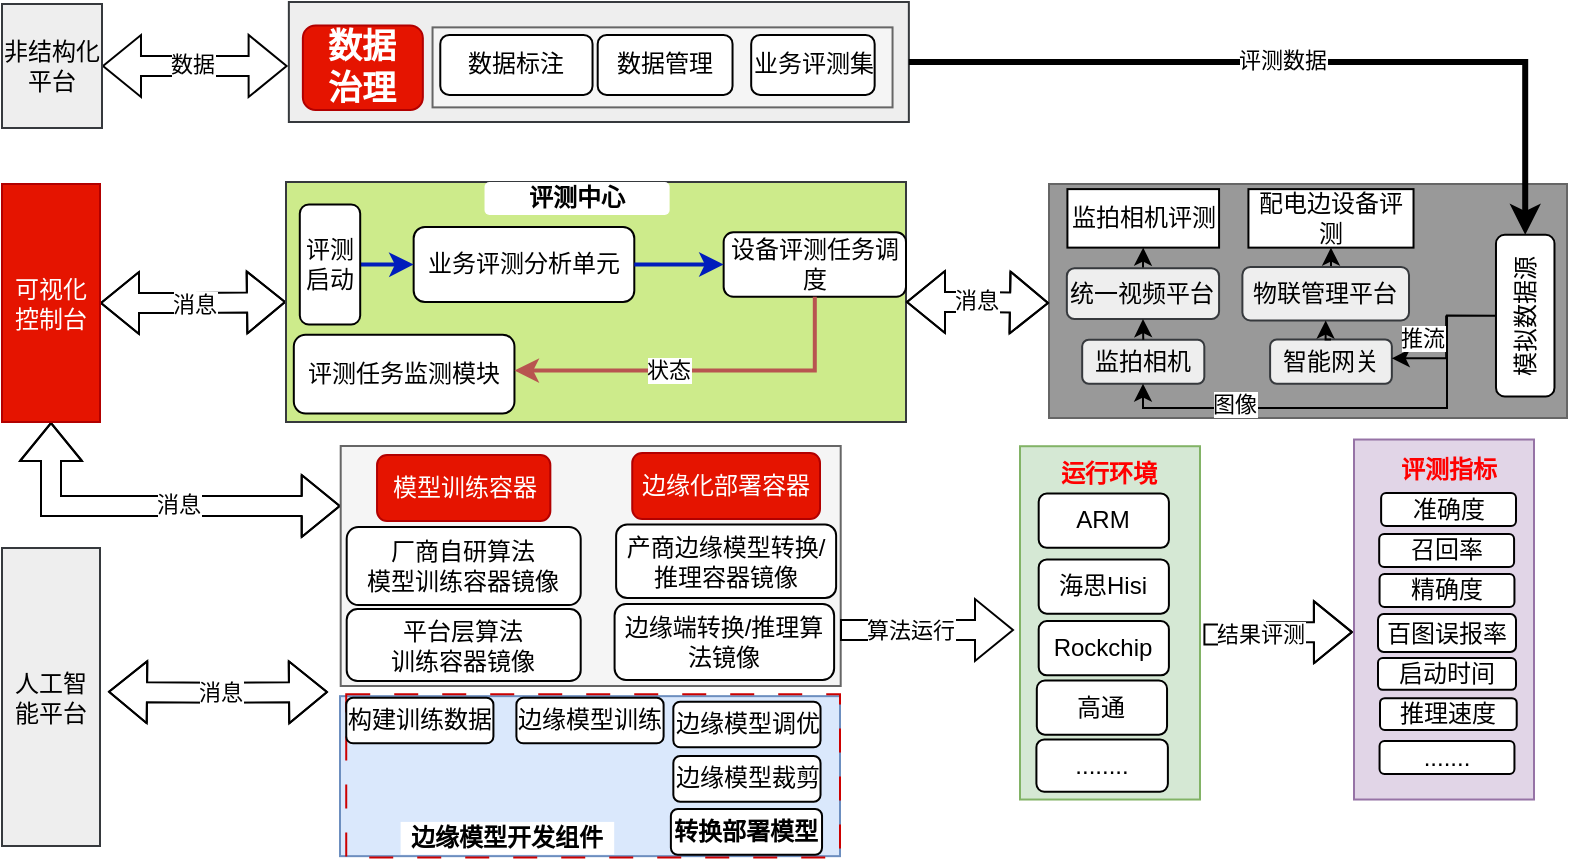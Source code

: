 <mxfile version="21.5.2" type="github" pages="2">
  <diagram name="第 1 页" id="WKB6_qD28YtE0LCWN2o6">
    <mxGraphModel dx="554" dy="387" grid="1" gridSize="10" guides="1" tooltips="1" connect="1" arrows="1" fold="1" page="1" pageScale="1" pageWidth="827" pageHeight="1169" math="0" shadow="0">
      <root>
        <mxCell id="0" />
        <mxCell id="1" parent="0" />
        <mxCell id="9IsfaMeeo8-CmNTnSgpz-5" style="edgeStyle=orthogonalEdgeStyle;rounded=0;orthogonalLoop=1;jettySize=auto;html=1;exitX=1;exitY=0.5;exitDx=0;exitDy=0;entryX=-0.002;entryY=0.533;entryDx=0;entryDy=0;entryPerimeter=0;shape=flexArrow;startArrow=block;" parent="1" source="JGc_by-22-rvmAhZdPQb-99" target="JGc_by-22-rvmAhZdPQb-9" edge="1">
          <mxGeometry relative="1" as="geometry" />
        </mxCell>
        <mxCell id="9IsfaMeeo8-CmNTnSgpz-9" value="数据" style="edgeLabel;html=1;align=center;verticalAlign=middle;resizable=0;points=[];" parent="9IsfaMeeo8-CmNTnSgpz-5" vertex="1" connectable="0">
          <mxGeometry x="-0.081" y="3" relative="1" as="geometry">
            <mxPoint x="2" y="2" as="offset" />
          </mxGeometry>
        </mxCell>
        <mxCell id="JGc_by-22-rvmAhZdPQb-99" value="非结构化平台" style="rounded=0;whiteSpace=wrap;html=1;fillColor=#eeeeee;strokeColor=#36393d;container=0;" parent="1" vertex="1">
          <mxGeometry x="11" y="269" width="50" height="62" as="geometry" />
        </mxCell>
        <mxCell id="9IsfaMeeo8-CmNTnSgpz-62" style="edgeStyle=orthogonalEdgeStyle;rounded=0;orthogonalLoop=1;jettySize=auto;html=1;exitX=1;exitY=0.5;exitDx=0;exitDy=0;shape=flexArrow;startArrow=block;strokeWidth=1;" parent="1" edge="1">
          <mxGeometry relative="1" as="geometry">
            <mxPoint x="64" y="612.905" as="sourcePoint" />
            <mxPoint x="174" y="613" as="targetPoint" />
          </mxGeometry>
        </mxCell>
        <mxCell id="9IsfaMeeo8-CmNTnSgpz-64" value="消息" style="edgeLabel;html=1;align=center;verticalAlign=middle;resizable=0;points=[];" parent="9IsfaMeeo8-CmNTnSgpz-62" vertex="1" connectable="0">
          <mxGeometry x="0.137" y="1" relative="1" as="geometry">
            <mxPoint x="-7" as="offset" />
          </mxGeometry>
        </mxCell>
        <mxCell id="-PeICAEuFn6fgE0ZFUbs-4" value="人工智能平台" style="rounded=0;whiteSpace=wrap;html=1;fillColor=#eeeeee;strokeColor=#36393d;container=0;" parent="1" vertex="1">
          <mxGeometry x="11" y="541" width="49" height="149" as="geometry" />
        </mxCell>
        <mxCell id="9IsfaMeeo8-CmNTnSgpz-3" value="" style="group" parent="1" vertex="1" connectable="0">
          <mxGeometry x="154.43" y="268" width="311.84" height="60" as="geometry" />
        </mxCell>
        <mxCell id="JGc_by-22-rvmAhZdPQb-9" value="" style="rounded=0;whiteSpace=wrap;html=1;fillColor=#eeeeee;strokeColor=#36393d;container=0;" parent="9IsfaMeeo8-CmNTnSgpz-3" vertex="1">
          <mxGeometry width="310" height="60" as="geometry" />
        </mxCell>
        <mxCell id="JGc_by-22-rvmAhZdPQb-40" value="&lt;b&gt;&lt;font style=&quot;font-size: 17px;&quot;&gt;数据&lt;br&gt;治理&lt;/font&gt;&lt;/b&gt;" style="rounded=1;whiteSpace=wrap;html=1;strokeColor=#B20000;container=0;fillColor=#e51400;fontColor=#ffffff;" parent="9IsfaMeeo8-CmNTnSgpz-3" vertex="1">
          <mxGeometry x="7" y="11.69" width="60" height="42.31" as="geometry" />
        </mxCell>
        <mxCell id="9IsfaMeeo8-CmNTnSgpz-1" value="" style="group" parent="9IsfaMeeo8-CmNTnSgpz-3" vertex="1" connectable="0">
          <mxGeometry x="71.84" y="12.69" width="240" height="40" as="geometry" />
        </mxCell>
        <mxCell id="JGc_by-22-rvmAhZdPQb-38" value="" style="rounded=0;whiteSpace=wrap;html=1;fillColor=#f5f5f5;fontColor=#333333;strokeColor=#666666;container=0;" parent="9IsfaMeeo8-CmNTnSgpz-1" vertex="1">
          <mxGeometry width="230" height="40" as="geometry" />
        </mxCell>
        <mxCell id="JGc_by-22-rvmAhZdPQb-41" value="数据标注" style="rounded=1;whiteSpace=wrap;html=1;strokeColor=default;container=0;" parent="9IsfaMeeo8-CmNTnSgpz-1" vertex="1">
          <mxGeometry x="3.87" y="3.75" width="76.13" height="30" as="geometry" />
        </mxCell>
        <mxCell id="JGc_by-22-rvmAhZdPQb-42" value="业务评测集" style="rounded=1;whiteSpace=wrap;html=1;strokeColor=default;container=0;" parent="9IsfaMeeo8-CmNTnSgpz-1" vertex="1">
          <mxGeometry x="159.321" y="3.75" width="61.739" height="30" as="geometry" />
        </mxCell>
        <mxCell id="JGc_by-22-rvmAhZdPQb-43" value="数据管理" style="rounded=1;whiteSpace=wrap;html=1;strokeColor=default;container=0;" parent="9IsfaMeeo8-CmNTnSgpz-1" vertex="1">
          <mxGeometry x="82.58" y="3.75" width="67.42" height="30" as="geometry" />
        </mxCell>
        <mxCell id="9IsfaMeeo8-CmNTnSgpz-22" style="edgeStyle=orthogonalEdgeStyle;rounded=0;orthogonalLoop=1;jettySize=auto;html=1;exitX=1;exitY=0.5;exitDx=0;exitDy=0;entryX=0;entryY=0.5;entryDx=0;entryDy=0;shape=flexArrow;startArrow=block;" parent="1" source="9IsfaMeeo8-CmNTnSgpz-13" target="JGc_by-22-rvmAhZdPQb-7" edge="1">
          <mxGeometry relative="1" as="geometry" />
        </mxCell>
        <mxCell id="9IsfaMeeo8-CmNTnSgpz-39" value="消息" style="edgeLabel;html=1;align=center;verticalAlign=middle;resizable=0;points=[];" parent="9IsfaMeeo8-CmNTnSgpz-22" vertex="1" connectable="0">
          <mxGeometry x="-0.155" relative="1" as="geometry">
            <mxPoint x="7" as="offset" />
          </mxGeometry>
        </mxCell>
        <mxCell id="9IsfaMeeo8-CmNTnSgpz-56" style="edgeStyle=orthogonalEdgeStyle;rounded=0;orthogonalLoop=1;jettySize=auto;html=1;exitX=0.5;exitY=1;exitDx=0;exitDy=0;entryX=0;entryY=0.25;entryDx=0;entryDy=0;shape=flexArrow;startArrow=block;" parent="1" source="9IsfaMeeo8-CmNTnSgpz-13" target="9IsfaMeeo8-CmNTnSgpz-45" edge="1">
          <mxGeometry relative="1" as="geometry">
            <Array as="points">
              <mxPoint x="35" y="520" />
            </Array>
          </mxGeometry>
        </mxCell>
        <mxCell id="9IsfaMeeo8-CmNTnSgpz-63" value="消息" style="edgeLabel;html=1;align=center;verticalAlign=middle;resizable=0;points=[];" parent="9IsfaMeeo8-CmNTnSgpz-56" vertex="1" connectable="0">
          <mxGeometry x="0.127" y="5" relative="1" as="geometry">
            <mxPoint y="4" as="offset" />
          </mxGeometry>
        </mxCell>
        <mxCell id="9IsfaMeeo8-CmNTnSgpz-13" value="可视化控制台" style="rounded=0;whiteSpace=wrap;html=1;fillColor=#e51400;strokeColor=#B20000;container=0;fontColor=#ffffff;" parent="1" vertex="1">
          <mxGeometry x="11" y="359" width="49" height="119" as="geometry" />
        </mxCell>
        <mxCell id="9IsfaMeeo8-CmNTnSgpz-17" value="" style="group" parent="1" vertex="1" connectable="0">
          <mxGeometry x="153" y="358" width="310" height="120" as="geometry" />
        </mxCell>
        <mxCell id="JGc_by-22-rvmAhZdPQb-7" value="" style="rounded=0;whiteSpace=wrap;html=1;fillColor=#cdeb8b;strokeColor=#36393d;container=0;" parent="9IsfaMeeo8-CmNTnSgpz-17" vertex="1">
          <mxGeometry width="310" height="120" as="geometry" />
        </mxCell>
        <mxCell id="JGc_by-22-rvmAhZdPQb-24" value="评测中心" style="rounded=1;whiteSpace=wrap;html=1;strokeColor=none;fontStyle=1;container=0;" parent="9IsfaMeeo8-CmNTnSgpz-17" vertex="1">
          <mxGeometry x="99.264" width="92.544" height="16.5" as="geometry" />
        </mxCell>
        <mxCell id="JGc_by-22-rvmAhZdPQb-25" value="业务评测分析单元" style="rounded=1;whiteSpace=wrap;html=1;container=0;" parent="9IsfaMeeo8-CmNTnSgpz-17" vertex="1">
          <mxGeometry x="63.824" y="22.5" width="110.324" height="37.5" as="geometry" />
        </mxCell>
        <mxCell id="JGc_by-22-rvmAhZdPQb-26" value="设备评测任务调度" style="rounded=1;whiteSpace=wrap;html=1;container=0;" parent="9IsfaMeeo8-CmNTnSgpz-17" vertex="1">
          <mxGeometry x="218.824" y="25.125" width="91.176" height="32.25" as="geometry" />
        </mxCell>
        <mxCell id="JGc_by-22-rvmAhZdPQb-27" style="edgeStyle=orthogonalEdgeStyle;rounded=0;orthogonalLoop=1;jettySize=auto;html=1;exitX=1;exitY=0.5;exitDx=0;exitDy=0;entryX=0;entryY=0.5;entryDx=0;entryDy=0;fillColor=#0050ef;strokeColor=#001DBC;strokeWidth=2;" parent="9IsfaMeeo8-CmNTnSgpz-17" source="JGc_by-22-rvmAhZdPQb-25" target="JGc_by-22-rvmAhZdPQb-26" edge="1">
          <mxGeometry relative="1" as="geometry" />
        </mxCell>
        <mxCell id="JGc_by-22-rvmAhZdPQb-28" style="edgeStyle=orthogonalEdgeStyle;rounded=0;orthogonalLoop=1;jettySize=auto;html=1;exitX=1;exitY=0.5;exitDx=0;exitDy=0;fillColor=#0050ef;strokeColor=#001DBC;strokeWidth=2;" parent="9IsfaMeeo8-CmNTnSgpz-17" source="JGc_by-22-rvmAhZdPQb-29" target="JGc_by-22-rvmAhZdPQb-25" edge="1">
          <mxGeometry relative="1" as="geometry" />
        </mxCell>
        <mxCell id="JGc_by-22-rvmAhZdPQb-29" value="评测启动" style="rounded=1;whiteSpace=wrap;html=1;container=0;" parent="9IsfaMeeo8-CmNTnSgpz-17" vertex="1">
          <mxGeometry x="6.902" y="11.25" width="30.198" height="60" as="geometry" />
        </mxCell>
        <mxCell id="JGc_by-22-rvmAhZdPQb-31" value="评测任务监测模块" style="rounded=1;whiteSpace=wrap;html=1;container=0;" parent="9IsfaMeeo8-CmNTnSgpz-17" vertex="1">
          <mxGeometry x="3.904" y="76.339" width="110.324" height="39.375" as="geometry" />
        </mxCell>
        <mxCell id="JGc_by-22-rvmAhZdPQb-32" style="edgeStyle=orthogonalEdgeStyle;rounded=0;orthogonalLoop=1;jettySize=auto;html=1;exitX=0.5;exitY=1;exitDx=0;exitDy=0;fillColor=#f8cecc;strokeColor=#b85450;strokeWidth=2;" parent="9IsfaMeeo8-CmNTnSgpz-17" source="JGc_by-22-rvmAhZdPQb-26" target="JGc_by-22-rvmAhZdPQb-31" edge="1">
          <mxGeometry relative="1" as="geometry">
            <Array as="points">
              <mxPoint x="264.0" y="94.286" />
            </Array>
          </mxGeometry>
        </mxCell>
        <mxCell id="JGc_by-22-rvmAhZdPQb-33" value="状态" style="edgeLabel;html=1;align=center;verticalAlign=middle;resizable=0;points=[];container=0;" parent="JGc_by-22-rvmAhZdPQb-32" vertex="1" connectable="0">
          <mxGeometry x="0.345" y="-2" relative="1" as="geometry">
            <mxPoint x="15" y="1" as="offset" />
          </mxGeometry>
        </mxCell>
        <mxCell id="9IsfaMeeo8-CmNTnSgpz-33" value="" style="group" parent="1" vertex="1" connectable="0">
          <mxGeometry x="534.5" y="359" width="259" height="117" as="geometry" />
        </mxCell>
        <mxCell id="JGc_by-22-rvmAhZdPQb-104" value="" style="rounded=0;whiteSpace=wrap;html=1;fillColor=#999999;fontColor=#333333;strokeColor=#666666;container=0;" parent="9IsfaMeeo8-CmNTnSgpz-33" vertex="1">
          <mxGeometry width="259.0" height="117" as="geometry" />
        </mxCell>
        <mxCell id="JGc_by-22-rvmAhZdPQb-75" value="监拍相机评测" style="rounded=0;whiteSpace=wrap;html=1;rotation=0;container=0;" parent="9IsfaMeeo8-CmNTnSgpz-33" vertex="1">
          <mxGeometry x="9.212" y="2.559" width="75.827" height="29.25" as="geometry" />
        </mxCell>
        <mxCell id="JGc_by-22-rvmAhZdPQb-79" value="监拍相机" style="rounded=1;whiteSpace=wrap;html=1;fillColor=#eeeeee;strokeColor=#36393d;rotation=0;container=0;" parent="9IsfaMeeo8-CmNTnSgpz-33" vertex="1">
          <mxGeometry x="16.59" y="77.88" width="61.07" height="21.94" as="geometry" />
        </mxCell>
        <mxCell id="9IsfaMeeo8-CmNTnSgpz-25" style="edgeStyle=orthogonalEdgeStyle;rounded=0;orthogonalLoop=1;jettySize=auto;html=1;exitX=0.5;exitY=0;exitDx=0;exitDy=0;entryX=0.5;entryY=1;entryDx=0;entryDy=0;" parent="9IsfaMeeo8-CmNTnSgpz-33" source="JGc_by-22-rvmAhZdPQb-80" target="JGc_by-22-rvmAhZdPQb-75" edge="1">
          <mxGeometry relative="1" as="geometry" />
        </mxCell>
        <mxCell id="JGc_by-22-rvmAhZdPQb-80" value="统一视频平台" style="rounded=1;whiteSpace=wrap;html=1;fillColor=#eeeeee;strokeColor=#36393d;rotation=0;container=0;" parent="9IsfaMeeo8-CmNTnSgpz-33" vertex="1">
          <mxGeometry x="8.927" y="42.171" width="76.111" height="25.352" as="geometry" />
        </mxCell>
        <mxCell id="9IsfaMeeo8-CmNTnSgpz-24" style="edgeStyle=orthogonalEdgeStyle;rounded=0;orthogonalLoop=1;jettySize=auto;html=1;exitX=0.5;exitY=0;exitDx=0;exitDy=0;entryX=0.5;entryY=1;entryDx=0;entryDy=0;" parent="9IsfaMeeo8-CmNTnSgpz-33" source="JGc_by-22-rvmAhZdPQb-79" target="JGc_by-22-rvmAhZdPQb-80" edge="1">
          <mxGeometry relative="1" as="geometry" />
        </mxCell>
        <mxCell id="JGc_by-22-rvmAhZdPQb-86" value="配电边设备评测" style="rounded=0;whiteSpace=wrap;html=1;rotation=0;container=0;" parent="9IsfaMeeo8-CmNTnSgpz-33" vertex="1">
          <mxGeometry x="99.715" y="2.564" width="82.544" height="29.25" as="geometry" />
        </mxCell>
        <mxCell id="JGc_by-22-rvmAhZdPQb-90" value="智能网关" style="rounded=1;whiteSpace=wrap;html=1;fillColor=#eeeeee;strokeColor=#36393d;rotation=0;container=0;" parent="9IsfaMeeo8-CmNTnSgpz-33" vertex="1">
          <mxGeometry x="110.55" y="77.76" width="60.87" height="22.06" as="geometry" />
        </mxCell>
        <mxCell id="9IsfaMeeo8-CmNTnSgpz-29" style="edgeStyle=orthogonalEdgeStyle;rounded=0;orthogonalLoop=1;jettySize=auto;html=1;exitX=0.5;exitY=0;exitDx=0;exitDy=0;entryX=0.5;entryY=1;entryDx=0;entryDy=0;" parent="9IsfaMeeo8-CmNTnSgpz-33" source="JGc_by-22-rvmAhZdPQb-91" target="JGc_by-22-rvmAhZdPQb-86" edge="1">
          <mxGeometry relative="1" as="geometry" />
        </mxCell>
        <mxCell id="JGc_by-22-rvmAhZdPQb-91" value="物联管理平台" style="rounded=1;whiteSpace=wrap;html=1;fillColor=#eeeeee;strokeColor=#36393d;rotation=0;container=0;" parent="9IsfaMeeo8-CmNTnSgpz-33" vertex="1">
          <mxGeometry x="96.693" y="41.44" width="83.312" height="26.815" as="geometry" />
        </mxCell>
        <mxCell id="9IsfaMeeo8-CmNTnSgpz-28" style="edgeStyle=orthogonalEdgeStyle;rounded=0;orthogonalLoop=1;jettySize=auto;html=1;exitX=0.5;exitY=0;exitDx=0;exitDy=0;entryX=0.5;entryY=1;entryDx=0;entryDy=0;" parent="9IsfaMeeo8-CmNTnSgpz-33" source="JGc_by-22-rvmAhZdPQb-90" target="JGc_by-22-rvmAhZdPQb-91" edge="1">
          <mxGeometry relative="1" as="geometry" />
        </mxCell>
        <mxCell id="9IsfaMeeo8-CmNTnSgpz-30" value="" style="edgeStyle=orthogonalEdgeStyle;rounded=0;orthogonalLoop=1;jettySize=auto;html=1;entryX=0.999;entryY=0.425;entryDx=0;entryDy=0;entryPerimeter=0;" parent="9IsfaMeeo8-CmNTnSgpz-33" target="JGc_by-22-rvmAhZdPQb-90" edge="1">
          <mxGeometry relative="1" as="geometry">
            <mxPoint x="198.567" y="65.812" as="sourcePoint" />
            <Array as="points">
              <mxPoint x="198.567" y="87.019" />
            </Array>
          </mxGeometry>
        </mxCell>
        <mxCell id="9IsfaMeeo8-CmNTnSgpz-41" value="推流" style="edgeLabel;html=1;align=center;verticalAlign=middle;resizable=0;points=[];" parent="9IsfaMeeo8-CmNTnSgpz-30" vertex="1" connectable="0">
          <mxGeometry x="0.323" relative="1" as="geometry">
            <mxPoint x="-2" y="-10" as="offset" />
          </mxGeometry>
        </mxCell>
        <mxCell id="9IsfaMeeo8-CmNTnSgpz-31" style="edgeStyle=orthogonalEdgeStyle;rounded=0;orthogonalLoop=1;jettySize=auto;html=1;exitX=0.5;exitY=0;exitDx=0;exitDy=0;" parent="9IsfaMeeo8-CmNTnSgpz-33" source="JGc_by-22-rvmAhZdPQb-109" target="JGc_by-22-rvmAhZdPQb-79" edge="1">
          <mxGeometry relative="1" as="geometry">
            <Array as="points">
              <mxPoint x="199" y="66" />
              <mxPoint x="199" y="112" />
              <mxPoint x="47" y="112" />
            </Array>
          </mxGeometry>
        </mxCell>
        <mxCell id="9IsfaMeeo8-CmNTnSgpz-40" value="图像" style="edgeLabel;html=1;align=center;verticalAlign=middle;resizable=0;points=[];" parent="9IsfaMeeo8-CmNTnSgpz-31" vertex="1" connectable="0">
          <mxGeometry x="0.171" y="-1" relative="1" as="geometry">
            <mxPoint x="-40" y="-1" as="offset" />
          </mxGeometry>
        </mxCell>
        <mxCell id="JGc_by-22-rvmAhZdPQb-109" value="&lt;span style=&quot;background-color: rgb(255, 255, 255);&quot;&gt;模拟数据源&lt;/span&gt;" style="rounded=1;whiteSpace=wrap;html=1;strokeColor=default;fillColor=#FFFFFF;container=0;gradientColor=none;rotation=-90;" parent="9IsfaMeeo8-CmNTnSgpz-33" vertex="1">
          <mxGeometry x="197.703" y="51.188" width="80.825" height="29.25" as="geometry" />
        </mxCell>
        <mxCell id="9IsfaMeeo8-CmNTnSgpz-32" style="edgeStyle=orthogonalEdgeStyle;rounded=0;orthogonalLoop=1;jettySize=auto;html=1;exitX=1;exitY=0.5;exitDx=0;exitDy=0;entryX=1;entryY=0.5;entryDx=0;entryDy=0;strokeWidth=3;" parent="1" source="JGc_by-22-rvmAhZdPQb-9" target="JGc_by-22-rvmAhZdPQb-109" edge="1">
          <mxGeometry relative="1" as="geometry" />
        </mxCell>
        <mxCell id="9IsfaMeeo8-CmNTnSgpz-34" value="评测数据" style="edgeLabel;html=1;align=center;verticalAlign=middle;resizable=0;points=[];" parent="9IsfaMeeo8-CmNTnSgpz-32" vertex="1" connectable="0">
          <mxGeometry x="-0.054" y="1" relative="1" as="geometry">
            <mxPoint as="offset" />
          </mxGeometry>
        </mxCell>
        <mxCell id="9IsfaMeeo8-CmNTnSgpz-37" style="edgeStyle=orthogonalEdgeStyle;rounded=0;orthogonalLoop=1;jettySize=auto;html=1;exitX=1;exitY=0.5;exitDx=0;exitDy=0;entryX=0;entryY=0.509;entryDx=0;entryDy=0;entryPerimeter=0;shape=flexArrow;startArrow=block;" parent="1" source="JGc_by-22-rvmAhZdPQb-7" target="JGc_by-22-rvmAhZdPQb-104" edge="1">
          <mxGeometry relative="1" as="geometry" />
        </mxCell>
        <mxCell id="9IsfaMeeo8-CmNTnSgpz-38" value="消息" style="edgeLabel;html=1;align=center;verticalAlign=middle;resizable=0;points=[];" parent="9IsfaMeeo8-CmNTnSgpz-37" vertex="1" connectable="0">
          <mxGeometry x="-0.164" relative="1" as="geometry">
            <mxPoint x="5" y="-1" as="offset" />
          </mxGeometry>
        </mxCell>
        <mxCell id="9IsfaMeeo8-CmNTnSgpz-42" value="" style="group" parent="1" vertex="1" connectable="0">
          <mxGeometry x="520" y="490" width="91.9" height="183" as="geometry" />
        </mxCell>
        <mxCell id="-PeICAEuFn6fgE0ZFUbs-7" value="" style="rounded=0;whiteSpace=wrap;html=1;fillColor=#d5e8d4;strokeColor=#82b366;container=0;" parent="9IsfaMeeo8-CmNTnSgpz-42" vertex="1">
          <mxGeometry y="0.11" width="90" height="176.65" as="geometry" />
        </mxCell>
        <mxCell id="-PeICAEuFn6fgE0ZFUbs-8" value="海思Hisi" style="rounded=1;whiteSpace=wrap;html=1;container=0;" parent="9IsfaMeeo8-CmNTnSgpz-42" vertex="1">
          <mxGeometry x="9.346" y="56.716" width="65.112" height="27.108" as="geometry" />
        </mxCell>
        <mxCell id="-PeICAEuFn6fgE0ZFUbs-9" value="ARM" style="rounded=1;whiteSpace=wrap;html=1;container=0;" parent="9IsfaMeeo8-CmNTnSgpz-42" vertex="1">
          <mxGeometry x="9.346" y="23.806" width="65.112" height="27.108" as="geometry" />
        </mxCell>
        <mxCell id="-PeICAEuFn6fgE0ZFUbs-10" value="Rockchip" style="rounded=1;whiteSpace=wrap;html=1;container=0;" parent="9IsfaMeeo8-CmNTnSgpz-42" vertex="1">
          <mxGeometry x="9.346" y="87.543" width="65.112" height="27.108" as="geometry" />
        </mxCell>
        <mxCell id="-PeICAEuFn6fgE0ZFUbs-11" value="高通" style="rounded=1;whiteSpace=wrap;html=1;container=0;" parent="9IsfaMeeo8-CmNTnSgpz-42" vertex="1">
          <mxGeometry x="8.412" y="117.231" width="65.112" height="27.108" as="geometry" />
        </mxCell>
        <mxCell id="-PeICAEuFn6fgE0ZFUbs-12" value="........" style="rounded=1;whiteSpace=wrap;html=1;container=0;" parent="9IsfaMeeo8-CmNTnSgpz-42" vertex="1">
          <mxGeometry x="8.206" y="146.747" width="65.735" height="26.092" as="geometry" />
        </mxCell>
        <mxCell id="-PeICAEuFn6fgE0ZFUbs-13" value="&lt;b&gt;&lt;font color=&quot;#ff0000&quot;&gt;运行环境&lt;/font&gt;&lt;/b&gt;" style="text;html=1;strokeColor=none;fillColor=none;align=center;verticalAlign=middle;whiteSpace=wrap;rounded=0;container=0;movable=1;resizable=1;rotatable=1;deletable=1;editable=1;locked=0;connectable=1;" parent="9IsfaMeeo8-CmNTnSgpz-42" vertex="1">
          <mxGeometry x="15.04" y="3.81" width="58.9" height="20" as="geometry" />
        </mxCell>
        <mxCell id="9IsfaMeeo8-CmNTnSgpz-45" value="" style="rounded=0;whiteSpace=wrap;html=1;fillColor=#f5f5f5;fontColor=#333333;strokeColor=#666666;" parent="1" vertex="1">
          <mxGeometry x="180.35" y="490" width="250" height="120" as="geometry" />
        </mxCell>
        <mxCell id="9IsfaMeeo8-CmNTnSgpz-46" value="模型训练容器" style="rounded=1;whiteSpace=wrap;html=1;container=0;fillColor=#e51400;fontColor=#ffffff;strokeColor=#B20000;" parent="1" vertex="1">
          <mxGeometry x="198.52" y="494.51" width="86.65" height="32.98" as="geometry" />
        </mxCell>
        <mxCell id="9IsfaMeeo8-CmNTnSgpz-49" value="厂商自研算法&lt;br&gt;模型训练容器镜像" style="rounded=1;whiteSpace=wrap;html=1;container=0;align=center;" parent="1" vertex="1">
          <mxGeometry x="183.35" y="530.49" width="117" height="39.02" as="geometry" />
        </mxCell>
        <mxCell id="9IsfaMeeo8-CmNTnSgpz-50" value="平台层算法&lt;br&gt;训练容器镜像" style="rounded=1;whiteSpace=wrap;html=1;container=0;" parent="1" vertex="1">
          <mxGeometry x="183.35" y="571.51" width="117" height="36" as="geometry" />
        </mxCell>
        <mxCell id="9IsfaMeeo8-CmNTnSgpz-51" value="边缘化部署容器" style="rounded=1;whiteSpace=wrap;html=1;container=0;fillColor=#e51400;fontColor=#ffffff;strokeColor=#B20000;" parent="1" vertex="1">
          <mxGeometry x="326.12" y="493.51" width="93.88" height="32.98" as="geometry" />
        </mxCell>
        <mxCell id="9IsfaMeeo8-CmNTnSgpz-52" value="" style="group" parent="1" vertex="1" connectable="0">
          <mxGeometry x="298.06" y="541" width="150" height="73.08" as="geometry" />
        </mxCell>
        <mxCell id="-PeICAEuFn6fgE0ZFUbs-17" value="边缘端转换/推理算法镜像" style="rounded=1;whiteSpace=wrap;html=1;container=0;" parent="9IsfaMeeo8-CmNTnSgpz-52" vertex="1">
          <mxGeometry x="19.23" y="28" width="109.77" height="38" as="geometry" />
        </mxCell>
        <mxCell id="9IsfaMeeo8-CmNTnSgpz-43" value="产商边缘模型转换/推理容器镜像" style="rounded=1;whiteSpace=wrap;html=1;container=0;" parent="9IsfaMeeo8-CmNTnSgpz-52" vertex="1">
          <mxGeometry x="20" y="-11.75" width="110" height="36.75" as="geometry" />
        </mxCell>
        <mxCell id="9IsfaMeeo8-CmNTnSgpz-53" value="" style="group" parent="1" vertex="1" connectable="0">
          <mxGeometry x="180" y="614.08" width="250" height="81.73" as="geometry" />
        </mxCell>
        <mxCell id="-PeICAEuFn6fgE0ZFUbs-14" value="" style="rounded=0;whiteSpace=wrap;html=1;fillColor=#dae8fc;strokeColor=#6c8ebf;container=0;" parent="9IsfaMeeo8-CmNTnSgpz-53" vertex="1">
          <mxGeometry y="1.0" width="250" height="80.0" as="geometry" />
        </mxCell>
        <mxCell id="-PeICAEuFn6fgE0ZFUbs-18" value="" style="rounded=0;whiteSpace=wrap;html=1;dashed=1;dashPattern=12 12;fillColor=none;fillStyle=auto;strokeColor=#CC0000;gradientColor=#97d077;container=0;" parent="9IsfaMeeo8-CmNTnSgpz-53" vertex="1">
          <mxGeometry x="3.114" width="246.886" height="81.73" as="geometry" />
        </mxCell>
        <mxCell id="-PeICAEuFn6fgE0ZFUbs-19" value="构建训练数据" style="rounded=1;whiteSpace=wrap;html=1;container=0;" parent="9IsfaMeeo8-CmNTnSgpz-53" vertex="1">
          <mxGeometry x="3.117" y="1.749" width="73.596" height="22.857" as="geometry" />
        </mxCell>
        <mxCell id="-PeICAEuFn6fgE0ZFUbs-20" value="边缘模型训练" style="rounded=1;whiteSpace=wrap;html=1;container=0;" parent="9IsfaMeeo8-CmNTnSgpz-53" vertex="1">
          <mxGeometry x="88.204" y="1.752" width="73.596" height="22.857" as="geometry" />
        </mxCell>
        <mxCell id="-PeICAEuFn6fgE0ZFUbs-22" value="边缘模型调优" style="rounded=1;whiteSpace=wrap;html=1;container=0;" parent="9IsfaMeeo8-CmNTnSgpz-53" vertex="1">
          <mxGeometry x="166.667" y="3.745" width="73.596" height="22.857" as="geometry" />
        </mxCell>
        <mxCell id="-PeICAEuFn6fgE0ZFUbs-23" value="边缘模型裁剪" style="rounded=1;whiteSpace=wrap;html=1;container=0;" parent="9IsfaMeeo8-CmNTnSgpz-53" vertex="1">
          <mxGeometry x="166.671" y="30.956" width="73.596" height="22.857" as="geometry" />
        </mxCell>
        <mxCell id="-PeICAEuFn6fgE0ZFUbs-25" value="&lt;b&gt;转换部署模型&lt;/b&gt;" style="rounded=1;whiteSpace=wrap;html=1;container=0;" parent="9IsfaMeeo8-CmNTnSgpz-53" vertex="1">
          <mxGeometry x="165.447" y="57.41" width="75.576" height="22.86" as="geometry" />
        </mxCell>
        <mxCell id="-PeICAEuFn6fgE0ZFUbs-28" value="&lt;span style=&quot;background-color: rgb(255, 255, 255);&quot;&gt;边缘模型开发组件&lt;/span&gt;" style="text;html=1;strokeColor=none;fillColor=#FFFFFF;align=center;verticalAlign=middle;whiteSpace=wrap;rounded=0;fontStyle=1;container=0;" parent="9IsfaMeeo8-CmNTnSgpz-53" vertex="1">
          <mxGeometry x="30.303" y="63.88" width="106.788" height="16.39" as="geometry" />
        </mxCell>
        <mxCell id="9rnOYhQjw5nrY7HKtSog-25" style="edgeStyle=orthogonalEdgeStyle;rounded=0;orthogonalLoop=1;jettySize=auto;html=1;entryX=0;entryY=0.509;entryDx=0;entryDy=0;entryPerimeter=0;shape=flexArrow;startArrow=none;startFill=0;" parent="1" edge="1">
          <mxGeometry relative="1" as="geometry">
            <mxPoint x="430" y="582" as="sourcePoint" />
            <mxPoint x="517" y="582" as="targetPoint" />
          </mxGeometry>
        </mxCell>
        <mxCell id="9rnOYhQjw5nrY7HKtSog-26" value="算法运行" style="edgeLabel;html=1;align=center;verticalAlign=middle;resizable=0;points=[];" parent="9rnOYhQjw5nrY7HKtSog-25" vertex="1" connectable="0">
          <mxGeometry x="-0.164" relative="1" as="geometry">
            <mxPoint x="-2" as="offset" />
          </mxGeometry>
        </mxCell>
        <mxCell id="9rnOYhQjw5nrY7HKtSog-27" style="edgeStyle=orthogonalEdgeStyle;rounded=0;orthogonalLoop=1;jettySize=auto;html=1;exitX=1.019;exitY=0.533;exitDx=0;exitDy=0;entryX=-0.006;entryY=0.535;entryDx=0;entryDy=0;entryPerimeter=0;shape=flexArrow;startArrow=none;startFill=0;exitPerimeter=0;" parent="1" source="-PeICAEuFn6fgE0ZFUbs-7" target="9rnOYhQjw5nrY7HKtSog-1" edge="1">
          <mxGeometry relative="1" as="geometry">
            <mxPoint x="601" y="582" as="sourcePoint" />
            <mxPoint x="673" y="583" as="targetPoint" />
          </mxGeometry>
        </mxCell>
        <mxCell id="9rnOYhQjw5nrY7HKtSog-28" value="结果评测" style="edgeLabel;html=1;align=center;verticalAlign=middle;resizable=0;points=[];" parent="9rnOYhQjw5nrY7HKtSog-27" vertex="1" connectable="0">
          <mxGeometry x="-0.164" relative="1" as="geometry">
            <mxPoint x="-3" y="-1" as="offset" />
          </mxGeometry>
        </mxCell>
        <mxCell id="9rnOYhQjw5nrY7HKtSog-29" value="" style="group" parent="1" vertex="1" connectable="0">
          <mxGeometry x="687" y="486.76" width="90" height="180" as="geometry" />
        </mxCell>
        <mxCell id="9rnOYhQjw5nrY7HKtSog-1" value="" style="group;fillColor=#e1d5e7;strokeColor=#9673a6;container=0;movable=1;resizable=1;rotatable=1;deletable=1;editable=1;locked=0;connectable=1;" parent="9rnOYhQjw5nrY7HKtSog-29" vertex="1" connectable="0">
          <mxGeometry width="90" height="180" as="geometry" />
        </mxCell>
        <mxCell id="9rnOYhQjw5nrY7HKtSog-3" value="启动时间" style="rounded=1;whiteSpace=wrap;html=1;container=0;movable=1;resizable=1;rotatable=1;deletable=1;editable=1;locked=0;connectable=1;" parent="9rnOYhQjw5nrY7HKtSog-29" vertex="1">
          <mxGeometry x="12" y="109.24" width="69" height="15.92" as="geometry" />
        </mxCell>
        <mxCell id="9rnOYhQjw5nrY7HKtSog-4" value="推理速度" style="rounded=1;whiteSpace=wrap;html=1;container=0;movable=1;resizable=1;rotatable=1;deletable=1;editable=1;locked=0;connectable=1;" parent="9rnOYhQjw5nrY7HKtSog-29" vertex="1">
          <mxGeometry x="13" y="129.32" width="68.36" height="15.92" as="geometry" />
        </mxCell>
        <mxCell id="9rnOYhQjw5nrY7HKtSog-5" value="百图误报率" style="rounded=1;whiteSpace=wrap;html=1;container=0;movable=1;resizable=1;rotatable=1;deletable=1;editable=1;locked=0;connectable=1;" parent="9rnOYhQjw5nrY7HKtSog-29" vertex="1">
          <mxGeometry x="12" y="87.24" width="69" height="19" as="geometry" />
        </mxCell>
        <mxCell id="9rnOYhQjw5nrY7HKtSog-6" value="准确度" style="rounded=1;whiteSpace=wrap;html=1;container=0;movable=1;resizable=1;rotatable=1;deletable=1;editable=1;locked=0;connectable=1;" parent="9rnOYhQjw5nrY7HKtSog-29" vertex="1">
          <mxGeometry x="13.56" y="26.75" width="67.44" height="16.49" as="geometry" />
        </mxCell>
        <mxCell id="9rnOYhQjw5nrY7HKtSog-11" value="&lt;b style=&quot;border-color: var(--border-color);&quot;&gt;&lt;font color=&quot;#ff0000&quot;&gt;评测指标&lt;/font&gt;&lt;/b&gt;" style="text;html=1;strokeColor=none;fillColor=none;align=center;verticalAlign=middle;whiteSpace=wrap;rounded=0;container=0;movable=1;resizable=1;rotatable=1;deletable=1;editable=1;locked=0;connectable=1;" parent="9rnOYhQjw5nrY7HKtSog-29" vertex="1">
          <mxGeometry x="10" y="1.24" width="75.1" height="27.55" as="geometry" />
        </mxCell>
        <mxCell id="9rnOYhQjw5nrY7HKtSog-10" value="召回率" style="rounded=1;whiteSpace=wrap;html=1;container=0;movable=1;resizable=1;rotatable=1;deletable=1;editable=1;locked=0;connectable=1;" parent="9rnOYhQjw5nrY7HKtSog-29" vertex="1">
          <mxGeometry x="12.6" y="47.24" width="67.44" height="16.51" as="geometry" />
        </mxCell>
        <mxCell id="9rnOYhQjw5nrY7HKtSog-23" value="......." style="rounded=1;whiteSpace=wrap;html=1;container=0;movable=1;resizable=1;rotatable=1;deletable=1;editable=1;locked=0;connectable=1;" parent="9rnOYhQjw5nrY7HKtSog-29" vertex="1">
          <mxGeometry x="12.78" y="150.73" width="67.44" height="16.51" as="geometry" />
        </mxCell>
        <mxCell id="9rnOYhQjw5nrY7HKtSog-24" value="精确度" style="rounded=1;whiteSpace=wrap;html=1;container=0;movable=1;resizable=1;rotatable=1;deletable=1;editable=1;locked=0;connectable=1;" parent="9rnOYhQjw5nrY7HKtSog-29" vertex="1">
          <mxGeometry x="12.78" y="67.24" width="67.44" height="16.51" as="geometry" />
        </mxCell>
      </root>
    </mxGraphModel>
  </diagram>
  <diagram id="G80X7TiXTr0TSqup8MuL" name="第 2 页">
    <mxGraphModel dx="1007" dy="704" grid="1" gridSize="10" guides="1" tooltips="1" connect="1" arrows="1" fold="1" page="1" pageScale="1" pageWidth="827" pageHeight="1169" math="0" shadow="0">
      <root>
        <mxCell id="0" />
        <mxCell id="1" parent="0" />
        <mxCell id="AmUBj4jZXbyACrPtRoWE-1" value="" style="group;fillColor=#f5f5f5;fontColor=#333333;strokeColor=#666666;" parent="1" vertex="1" connectable="0">
          <mxGeometry x="210" y="122" width="390" height="270" as="geometry" />
        </mxCell>
        <mxCell id="w26a5TQXYNk65XmxfWID-69" value="" style="group;fillColor=#d5e8d4;strokeColor=#82b366;container=0;" parent="AmUBj4jZXbyACrPtRoWE-1" vertex="1" connectable="0">
          <mxGeometry width="390" height="270" as="geometry" />
        </mxCell>
        <mxCell id="pXaoH3ELbOrJ4_YRFZL_-3" value="" style="rounded=0;whiteSpace=wrap;html=1;dashed=1;fillColor=#dae8fc;strokeColor=#6c8ebf;" parent="AmUBj4jZXbyACrPtRoWE-1" vertex="1">
          <mxGeometry x="2" y="205" width="380" height="60" as="geometry" />
        </mxCell>
        <mxCell id="pXaoH3ELbOrJ4_YRFZL_-2" value="" style="rounded=0;whiteSpace=wrap;html=1;dashed=1;fillColor=#dae8fc;strokeColor=#6c8ebf;" parent="AmUBj4jZXbyACrPtRoWE-1" vertex="1">
          <mxGeometry x="2" y="162" width="380" height="39" as="geometry" />
        </mxCell>
        <mxCell id="pXaoH3ELbOrJ4_YRFZL_-1" value="" style="rounded=0;whiteSpace=wrap;html=1;dashed=1;fillColor=#dae8fc;strokeColor=#6c8ebf;" parent="AmUBj4jZXbyACrPtRoWE-1" vertex="1">
          <mxGeometry x="2.75" y="115" width="377.25" height="43" as="geometry" />
        </mxCell>
        <mxCell id="MHyBDicACdMXKI7If1Kn-33" value="" style="rounded=0;whiteSpace=wrap;html=1;dashed=1;fillColor=#dae8fc;strokeColor=#6c8ebf;" parent="AmUBj4jZXbyACrPtRoWE-1" vertex="1">
          <mxGeometry x="4.03" y="32" width="376.97" height="80" as="geometry" />
        </mxCell>
        <mxCell id="w26a5TQXYNk65XmxfWID-11" value="&lt;span style=&quot;font-size: 18px;&quot;&gt;&lt;b&gt;验证评测实验平台&lt;/b&gt;&lt;/span&gt;" style="text;html=1;strokeColor=none;fillColor=none;align=center;verticalAlign=middle;whiteSpace=wrap;rounded=0;fontFamily=Helvetica;fontSize=21;container=0;" parent="AmUBj4jZXbyACrPtRoWE-1" vertex="1">
          <mxGeometry x="100" width="160" height="30" as="geometry" />
        </mxCell>
        <mxCell id="w26a5TQXYNk65XmxfWID-60" value="评测中心" style="rounded=0;whiteSpace=wrap;html=1;strokeColor=none;container=0;" parent="AmUBj4jZXbyACrPtRoWE-1" vertex="1">
          <mxGeometry x="4" y="57.5" width="74" height="35" as="geometry" />
        </mxCell>
        <mxCell id="w26a5TQXYNk65XmxfWID-61" value="评测任务检测" style="rounded=0;whiteSpace=wrap;html=1;strokeColor=default;container=0;" parent="AmUBj4jZXbyACrPtRoWE-1" vertex="1">
          <mxGeometry x="86" y="33" width="91" height="35" as="geometry" />
        </mxCell>
        <mxCell id="w26a5TQXYNk65XmxfWID-62" value="算法镜像评测" style="rounded=0;whiteSpace=wrap;html=1;strokeColor=default;container=0;" parent="AmUBj4jZXbyACrPtRoWE-1" vertex="1">
          <mxGeometry x="184.5" y="34" width="90" height="35" as="geometry" />
        </mxCell>
        <mxCell id="w26a5TQXYNk65XmxfWID-63" value="评测数据集管理" style="rounded=0;whiteSpace=wrap;html=1;strokeColor=default;container=0;" parent="AmUBj4jZXbyACrPtRoWE-1" vertex="1">
          <mxGeometry x="283" y="34" width="90" height="35" as="geometry" />
        </mxCell>
        <mxCell id="w26a5TQXYNk65XmxfWID-66" value="被测设备管理" style="rounded=0;whiteSpace=wrap;html=1;strokeColor=default;container=0;" parent="AmUBj4jZXbyACrPtRoWE-1" vertex="1">
          <mxGeometry x="86" y="75" width="91" height="35" as="geometry" />
        </mxCell>
        <mxCell id="w26a5TQXYNk65XmxfWID-67" value="算法评测管理" style="rounded=0;whiteSpace=wrap;html=1;strokeColor=default;container=0;" parent="AmUBj4jZXbyACrPtRoWE-1" vertex="1">
          <mxGeometry x="184.5" y="75" width="91" height="35" as="geometry" />
        </mxCell>
        <mxCell id="w26a5TQXYNk65XmxfWID-68" value="评测数据模拟器" style="rounded=0;whiteSpace=wrap;html=1;strokeColor=default;container=0;" parent="AmUBj4jZXbyACrPtRoWE-1" vertex="1">
          <mxGeometry x="283" y="75" width="91" height="35" as="geometry" />
        </mxCell>
        <mxCell id="w26a5TQXYNk65XmxfWID-70" value="边缘模型算法开发" style="rounded=0;whiteSpace=wrap;html=1;strokeColor=none;container=0;" parent="AmUBj4jZXbyACrPtRoWE-1" vertex="1">
          <mxGeometry x="4" y="117" width="74" height="35" as="geometry" />
        </mxCell>
        <mxCell id="w26a5TQXYNk65XmxfWID-72" value="边缘模型训练" style="rounded=0;whiteSpace=wrap;html=1;strokeColor=default;container=0;" parent="AmUBj4jZXbyACrPtRoWE-1" vertex="1">
          <mxGeometry x="86" y="118" width="91" height="35" as="geometry" />
        </mxCell>
        <mxCell id="w26a5TQXYNk65XmxfWID-71" value="边缘模型调优部署" style="rounded=0;whiteSpace=wrap;html=1;strokeColor=default;container=0;" parent="AmUBj4jZXbyACrPtRoWE-1" vertex="1">
          <mxGeometry x="184.5" y="117" width="91" height="35" as="geometry" />
        </mxCell>
        <mxCell id="w26a5TQXYNk65XmxfWID-73" value="模型算法推理" style="rounded=0;whiteSpace=wrap;html=1;strokeColor=default;container=0;" parent="AmUBj4jZXbyACrPtRoWE-1" vertex="1">
          <mxGeometry x="283" y="117" width="91" height="35" as="geometry" />
        </mxCell>
        <mxCell id="MHyBDicACdMXKI7If1Kn-32" value="算法运行环境" style="rounded=0;whiteSpace=wrap;html=1;strokeColor=none;container=0;" parent="AmUBj4jZXbyACrPtRoWE-1" vertex="1">
          <mxGeometry x="3.75" y="162.5" width="76.5" height="35" as="geometry" />
        </mxCell>
        <mxCell id="w26a5TQXYNk65XmxfWID-78" value="边缘硬件仿真" style="rounded=0;whiteSpace=wrap;html=1;strokeColor=none;fillColor=#FFFFFF;container=0;" parent="AmUBj4jZXbyACrPtRoWE-1" vertex="1">
          <mxGeometry x="4.03" y="220" width="77.97" height="35" as="geometry" />
        </mxCell>
        <mxCell id="w26a5TQXYNk65XmxfWID-36" value="高通" style="rounded=0;whiteSpace=wrap;html=1;container=0;" parent="AmUBj4jZXbyACrPtRoWE-1" vertex="1">
          <mxGeometry x="136" y="206.51" width="70" height="23" as="geometry" />
        </mxCell>
        <mxCell id="w26a5TQXYNk65XmxfWID-37" value="智芯国网芯" style="rounded=0;whiteSpace=wrap;html=1;container=0;" parent="AmUBj4jZXbyACrPtRoWE-1" vertex="1">
          <mxGeometry x="213" y="206.51" width="70" height="23" as="geometry" />
        </mxCell>
        <mxCell id="w26a5TQXYNk65XmxfWID-38" value="MTK" style="rounded=0;whiteSpace=wrap;html=1;container=0;" parent="AmUBj4jZXbyACrPtRoWE-1" vertex="1">
          <mxGeometry x="291" y="206.51" width="83" height="23" as="geometry" />
        </mxCell>
        <mxCell id="w26a5TQXYNk65XmxfWID-39" value="海思35xx" style="rounded=0;whiteSpace=wrap;html=1;container=0;" parent="AmUBj4jZXbyACrPtRoWE-1" vertex="1">
          <mxGeometry x="136" y="237" width="70" height="26" as="geometry" />
        </mxCell>
        <mxCell id="w26a5TQXYNk65XmxfWID-53" value="RK3399" style="rounded=0;whiteSpace=wrap;html=1;container=0;" parent="AmUBj4jZXbyACrPtRoWE-1" vertex="1">
          <mxGeometry x="213" y="237" width="70" height="26" as="geometry" />
        </mxCell>
        <mxCell id="w26a5TQXYNk65XmxfWID-54" value="RK3588" style="rounded=0;whiteSpace=wrap;html=1;container=0;" parent="AmUBj4jZXbyACrPtRoWE-1" vertex="1">
          <mxGeometry x="291" y="237" width="83" height="26" as="geometry" />
        </mxCell>
        <mxCell id="w26a5TQXYNk65XmxfWID-57" value="输电" style="rounded=0;whiteSpace=wrap;html=1;strokeColor=#36393d;fillColor=#eeeeee;container=0;" parent="AmUBj4jZXbyACrPtRoWE-1" vertex="1">
          <mxGeometry x="89" y="206.51" width="39" height="23" as="geometry" />
        </mxCell>
        <mxCell id="w26a5TQXYNk65XmxfWID-58" value="配电" style="rounded=0;whiteSpace=wrap;html=1;strokeColor=#36393d;fillColor=#eeeeee;container=0;" parent="AmUBj4jZXbyACrPtRoWE-1" vertex="1">
          <mxGeometry x="89" y="237" width="39" height="26" as="geometry" />
        </mxCell>
        <mxCell id="w26a5TQXYNk65XmxfWID-75" value="Docker" style="rounded=0;whiteSpace=wrap;html=1;container=0;" parent="AmUBj4jZXbyACrPtRoWE-1" vertex="1">
          <mxGeometry x="106" y="167.5" width="70" height="26" as="geometry" />
        </mxCell>
        <mxCell id="w26a5TQXYNk65XmxfWID-76" value="Kubernetes" style="rounded=0;whiteSpace=wrap;html=1;container=0;" parent="AmUBj4jZXbyACrPtRoWE-1" vertex="1">
          <mxGeometry x="186" y="167.5" width="71" height="26" as="geometry" />
        </mxCell>
        <mxCell id="w26a5TQXYNk65XmxfWID-79" value="VirtualMachine" style="rounded=0;whiteSpace=wrap;html=1;container=0;" parent="AmUBj4jZXbyACrPtRoWE-1" vertex="1">
          <mxGeometry x="276" y="167" width="83" height="26" as="geometry" />
        </mxCell>
        <mxCell id="AmUBj4jZXbyACrPtRoWE-4" value="" style="group" parent="1" vertex="1" connectable="0">
          <mxGeometry x="38" y="124" width="160" height="130" as="geometry" />
        </mxCell>
        <mxCell id="w26a5TQXYNk65XmxfWID-1" value="" style="rounded=0;whiteSpace=wrap;html=1;fillColor=#d5e8d4;strokeColor=#82b366;" parent="AmUBj4jZXbyACrPtRoWE-4" vertex="1">
          <mxGeometry width="160" height="130" as="geometry" />
        </mxCell>
        <mxCell id="w26a5TQXYNk65XmxfWID-46" value="" style="group" parent="AmUBj4jZXbyACrPtRoWE-4" vertex="1" connectable="0">
          <mxGeometry x="7.529" y="4.062" width="144.941" height="121.875" as="geometry" />
        </mxCell>
        <mxCell id="w26a5TQXYNk65XmxfWID-5" value="&lt;font style=&quot;font-size: 18px;&quot;&gt;&lt;b&gt;数据治理中心&lt;/b&gt;&lt;/font&gt;" style="text;html=1;strokeColor=none;fillColor=none;align=center;verticalAlign=middle;whiteSpace=wrap;rounded=0;fontFamily=Helvetica;fontSize=21;" parent="w26a5TQXYNk65XmxfWID-46" vertex="1">
          <mxGeometry x="6.588" width="138.353" height="20.312" as="geometry" />
        </mxCell>
        <mxCell id="w26a5TQXYNk65XmxfWID-6" value="数据清洗" style="rounded=0;whiteSpace=wrap;html=1;" parent="w26a5TQXYNk65XmxfWID-46" vertex="1">
          <mxGeometry y="30.469" width="65.882" height="40.625" as="geometry" />
        </mxCell>
        <mxCell id="w26a5TQXYNk65XmxfWID-7" value="样本管理" style="rounded=0;whiteSpace=wrap;html=1;" parent="w26a5TQXYNk65XmxfWID-46" vertex="1">
          <mxGeometry x="79.059" y="81.25" width="65.882" height="40.625" as="geometry" />
        </mxCell>
        <mxCell id="w26a5TQXYNk65XmxfWID-8" value="样本标注" style="rounded=0;whiteSpace=wrap;html=1;" parent="w26a5TQXYNk65XmxfWID-46" vertex="1">
          <mxGeometry y="81.25" width="65.882" height="40.625" as="geometry" />
        </mxCell>
        <mxCell id="w26a5TQXYNk65XmxfWID-9" value="数据治理" style="rounded=0;whiteSpace=wrap;html=1;" parent="w26a5TQXYNk65XmxfWID-46" vertex="1">
          <mxGeometry x="79.059" y="30.469" width="65.882" height="40.625" as="geometry" />
        </mxCell>
        <mxCell id="AmUBj4jZXbyACrPtRoWE-5" value="" style="group" parent="1" vertex="1" connectable="0">
          <mxGeometry x="40.5" y="272" width="160" height="120" as="geometry" />
        </mxCell>
        <mxCell id="w26a5TQXYNk65XmxfWID-40" value="" style="rounded=0;whiteSpace=wrap;html=1;fillColor=#d5e8d4;strokeColor=#82b366;" parent="AmUBj4jZXbyACrPtRoWE-5" vertex="1">
          <mxGeometry x="-2" width="160" height="120" as="geometry" />
        </mxCell>
        <mxCell id="w26a5TQXYNk65XmxfWID-41" value="&lt;font style=&quot;font-size: 18px;&quot;&gt;&lt;b&gt;可视化控制台&lt;/b&gt;&lt;/font&gt;" style="text;html=1;strokeColor=none;fillColor=none;align=center;verticalAlign=middle;whiteSpace=wrap;rounded=0;fontFamily=Helvetica;fontSize=21;" parent="AmUBj4jZXbyACrPtRoWE-5" vertex="1">
          <mxGeometry x="13.976" width="128.409" height="27.692" as="geometry" />
        </mxCell>
        <mxCell id="w26a5TQXYNk65XmxfWID-42" value="任务管理" style="rounded=0;whiteSpace=wrap;html=1;" parent="AmUBj4jZXbyACrPtRoWE-5" vertex="1">
          <mxGeometry x="7.862" y="27.692" width="61.147" height="36.923" as="geometry" />
        </mxCell>
        <mxCell id="w26a5TQXYNk65XmxfWID-43" value="数据看板" style="rounded=0;whiteSpace=wrap;html=1;" parent="AmUBj4jZXbyACrPtRoWE-5" vertex="1">
          <mxGeometry x="81.238" y="27.692" width="61.147" height="36.923" as="geometry" />
        </mxCell>
        <mxCell id="w26a5TQXYNk65XmxfWID-44" value="日志监控" style="rounded=0;whiteSpace=wrap;html=1;" parent="AmUBj4jZXbyACrPtRoWE-5" vertex="1">
          <mxGeometry x="7.862" y="73.846" width="61.147" height="36.923" as="geometry" />
        </mxCell>
        <mxCell id="w26a5TQXYNk65XmxfWID-45" value="系统管理" style="rounded=0;whiteSpace=wrap;html=1;" parent="AmUBj4jZXbyACrPtRoWE-5" vertex="1">
          <mxGeometry x="81.238" y="73.846" width="61.147" height="36.923" as="geometry" />
        </mxCell>
        <mxCell id="AmUBj4jZXbyACrPtRoWE-7" value="" style="group" parent="1" vertex="1" connectable="0">
          <mxGeometry x="610" y="126" width="151.111" height="271.25" as="geometry" />
        </mxCell>
        <mxCell id="6RoqysEZifPBQRxsZrR7-1" value="" style="rounded=0;whiteSpace=wrap;html=1;fillColor=#d5e8d4;strokeColor=#82b366;container=0;" parent="AmUBj4jZXbyACrPtRoWE-7" vertex="1">
          <mxGeometry y="113.75" width="151.111" height="54.25" as="geometry" />
        </mxCell>
        <mxCell id="w26a5TQXYNk65XmxfWID-95" value="扩展i1协议" style="rounded=0;whiteSpace=wrap;html=1;container=0;" parent="AmUBj4jZXbyACrPtRoWE-7" vertex="1">
          <mxGeometry x="27.556" y="141.969" width="88.889" height="19.906" as="geometry" />
        </mxCell>
        <mxCell id="w26a5TQXYNk65XmxfWID-96" value="统一视频平台" style="text;html=1;strokeColor=none;fillColor=#eeeeee;align=center;verticalAlign=middle;whiteSpace=wrap;rounded=0;container=0;" parent="AmUBj4jZXbyACrPtRoWE-7" vertex="1">
          <mxGeometry x="35.556" y="118.781" width="78.222" height="15.969" as="geometry" />
        </mxCell>
        <mxCell id="w26a5TQXYNk65XmxfWID-82" value="" style="rounded=0;whiteSpace=wrap;html=1;fillColor=#d5e8d4;strokeColor=#82b366;container=0;" parent="AmUBj4jZXbyACrPtRoWE-7" vertex="1">
          <mxGeometry width="151.111" height="109.375" as="geometry" />
        </mxCell>
        <mxCell id="w26a5TQXYNk65XmxfWID-88" value="边缘AI运行监控" style="rounded=0;whiteSpace=wrap;html=1;container=0;" parent="AmUBj4jZXbyACrPtRoWE-7" vertex="1">
          <mxGeometry x="80" y="30.054" width="62.222" height="36.07" as="geometry" />
        </mxCell>
        <mxCell id="w26a5TQXYNk65XmxfWID-85" value="二次推理校验" style="rounded=0;whiteSpace=wrap;html=1;container=0;" parent="AmUBj4jZXbyACrPtRoWE-7" vertex="1">
          <mxGeometry x="8.889" y="31.217" width="62.222" height="34.907" as="geometry" />
        </mxCell>
        <mxCell id="w26a5TQXYNk65XmxfWID-86" value="协议扩容" style="rounded=0;whiteSpace=wrap;html=1;container=0;" parent="AmUBj4jZXbyACrPtRoWE-7" vertex="1">
          <mxGeometry x="80" y="68.747" width="62.222" height="34.907" as="geometry" />
        </mxCell>
        <mxCell id="w26a5TQXYNk65XmxfWID-87" value="边缘模型管理" style="rounded=0;whiteSpace=wrap;html=1;container=0;" parent="AmUBj4jZXbyACrPtRoWE-7" vertex="1">
          <mxGeometry x="8.889" y="68.747" width="62.222" height="34.907" as="geometry" />
        </mxCell>
        <mxCell id="w26a5TQXYNk65XmxfWID-91" value="物联管理平台" style="text;html=1;strokeColor=none;fillColor=#eeeeee;align=center;verticalAlign=middle;whiteSpace=wrap;rounded=0;container=0;" parent="AmUBj4jZXbyACrPtRoWE-7" vertex="1">
          <mxGeometry x="35.556" y="8.75" width="80" height="16.625" as="geometry" />
        </mxCell>
        <mxCell id="6RoqysEZifPBQRxsZrR7-2" value="" style="rounded=0;whiteSpace=wrap;html=1;fillColor=#d5e8d4;strokeColor=#82b366;container=0;" parent="AmUBj4jZXbyACrPtRoWE-7" vertex="1">
          <mxGeometry y="173.801" width="151.111" height="97.449" as="geometry" />
        </mxCell>
        <mxCell id="w26a5TQXYNk65XmxfWID-97" value="边缘协同管理" style="rounded=0;whiteSpace=wrap;html=1;container=0;" parent="AmUBj4jZXbyACrPtRoWE-7" vertex="1">
          <mxGeometry x="80" y="197.783" width="62.222" height="31.633" as="geometry" />
        </mxCell>
        <mxCell id="w26a5TQXYNk65XmxfWID-98" value="AI运行监控数据" style="rounded=0;whiteSpace=wrap;html=1;container=0;" parent="AmUBj4jZXbyACrPtRoWE-7" vertex="1">
          <mxGeometry x="8.889" y="198.647" width="62.222" height="30.612" as="geometry" />
        </mxCell>
        <mxCell id="w26a5TQXYNk65XmxfWID-99" value="边云协同推理" style="rounded=0;whiteSpace=wrap;html=1;container=0;" parent="AmUBj4jZXbyACrPtRoWE-7" vertex="1">
          <mxGeometry x="80" y="230.847" width="62.222" height="30.612" as="geometry" />
        </mxCell>
        <mxCell id="w26a5TQXYNk65XmxfWID-100" value="边缘模型管理" style="rounded=0;whiteSpace=wrap;html=1;container=0;" parent="AmUBj4jZXbyACrPtRoWE-7" vertex="1">
          <mxGeometry x="8.889" y="231.997" width="62.222" height="30.612" as="geometry" />
        </mxCell>
        <mxCell id="w26a5TQXYNk65XmxfWID-101" value="边缘计算框架" style="text;html=1;strokeColor=none;fillColor=#eeeeee;align=center;verticalAlign=middle;whiteSpace=wrap;rounded=0;container=0;" parent="AmUBj4jZXbyACrPtRoWE-7" vertex="1">
          <mxGeometry x="35.556" y="177.042" width="80" height="17.286" as="geometry" />
        </mxCell>
        <mxCell id="yQa-p76wcTAU8f0bDTiL-1" value="" style="group;fillColor=#f5f5f5;fontColor=#333333;strokeColor=#666666;" vertex="1" connectable="0" parent="1">
          <mxGeometry x="212" y="461" width="480" height="270" as="geometry" />
        </mxCell>
        <mxCell id="yQa-p76wcTAU8f0bDTiL-2" value="" style="group;fillColor=#d5e8d4;strokeColor=#82b366;container=0;" vertex="1" connectable="0" parent="yQa-p76wcTAU8f0bDTiL-1">
          <mxGeometry width="480" height="270" as="geometry" />
        </mxCell>
        <mxCell id="yQa-p76wcTAU8f0bDTiL-3" value="" style="rounded=0;whiteSpace=wrap;html=1;dashed=1;fillColor=#dae8fc;strokeColor=#6c8ebf;" vertex="1" parent="yQa-p76wcTAU8f0bDTiL-1">
          <mxGeometry x="18" y="206" width="452" height="60" as="geometry" />
        </mxCell>
        <mxCell id="yQa-p76wcTAU8f0bDTiL-4" value="" style="rounded=0;whiteSpace=wrap;html=1;dashed=1;fillColor=#dae8fc;strokeColor=#6c8ebf;" vertex="1" parent="yQa-p76wcTAU8f0bDTiL-1">
          <mxGeometry x="18" y="163" width="452" height="39" as="geometry" />
        </mxCell>
        <mxCell id="yQa-p76wcTAU8f0bDTiL-5" value="" style="rounded=0;whiteSpace=wrap;html=1;dashed=1;fillColor=#dae8fc;strokeColor=#6c8ebf;" vertex="1" parent="yQa-p76wcTAU8f0bDTiL-1">
          <mxGeometry x="18.75" y="116" width="451.25" height="43" as="geometry" />
        </mxCell>
        <mxCell id="yQa-p76wcTAU8f0bDTiL-6" value="" style="rounded=0;whiteSpace=wrap;html=1;dashed=1;fillColor=#dae8fc;strokeColor=#6c8ebf;" vertex="1" parent="yQa-p76wcTAU8f0bDTiL-1">
          <mxGeometry x="20.03" y="33" width="449.97" height="80" as="geometry" />
        </mxCell>
        <mxCell id="yQa-p76wcTAU8f0bDTiL-7" value="&lt;span style=&quot;font-size: 18px;&quot;&gt;&lt;b&gt;边缘智能算法评测平台&lt;/b&gt;&lt;/span&gt;" style="text;html=1;strokeColor=none;fillColor=none;align=center;verticalAlign=middle;whiteSpace=wrap;rounded=0;fontFamily=Helvetica;fontSize=21;container=0;" vertex="1" parent="yQa-p76wcTAU8f0bDTiL-1">
          <mxGeometry x="163" width="190" height="30" as="geometry" />
        </mxCell>
        <mxCell id="yQa-p76wcTAU8f0bDTiL-8" value="评测中心" style="rounded=0;whiteSpace=wrap;html=1;strokeColor=none;container=0;" vertex="1" parent="yQa-p76wcTAU8f0bDTiL-1">
          <mxGeometry x="23" y="58.5" width="74" height="35" as="geometry" />
        </mxCell>
        <mxCell id="yQa-p76wcTAU8f0bDTiL-9" value="评测指标管理" style="rounded=0;whiteSpace=wrap;html=1;strokeColor=default;container=0;" vertex="1" parent="yQa-p76wcTAU8f0bDTiL-1">
          <mxGeometry x="101" y="37" width="58" height="35" as="geometry" />
        </mxCell>
        <mxCell id="yQa-p76wcTAU8f0bDTiL-10" value="算法镜像评测" style="rounded=0;whiteSpace=wrap;html=1;strokeColor=default;container=0;" vertex="1" parent="yQa-p76wcTAU8f0bDTiL-1">
          <mxGeometry x="163" y="37" width="57" height="35" as="geometry" />
        </mxCell>
        <mxCell id="yQa-p76wcTAU8f0bDTiL-11" value="配电业务数据管理" style="rounded=0;whiteSpace=wrap;html=1;strokeColor=default;container=0;" vertex="1" parent="yQa-p76wcTAU8f0bDTiL-1">
          <mxGeometry x="348" y="37" width="58" height="35" as="geometry" />
        </mxCell>
        <mxCell id="yQa-p76wcTAU8f0bDTiL-12" value="被测设备管理" style="rounded=0;whiteSpace=wrap;html=1;strokeColor=default;container=0;" vertex="1" parent="yQa-p76wcTAU8f0bDTiL-1">
          <mxGeometry x="102" y="76" width="58" height="35" as="geometry" />
        </mxCell>
        <mxCell id="yQa-p76wcTAU8f0bDTiL-13" value="评测业务管理" style="rounded=0;whiteSpace=wrap;html=1;strokeColor=default;container=0;" vertex="1" parent="yQa-p76wcTAU8f0bDTiL-1">
          <mxGeometry x="163" y="76" width="56" height="35" as="geometry" />
        </mxCell>
        <mxCell id="yQa-p76wcTAU8f0bDTiL-14" value="数据源模拟器" style="rounded=0;whiteSpace=wrap;html=1;strokeColor=default;container=0;" vertex="1" parent="yQa-p76wcTAU8f0bDTiL-1">
          <mxGeometry x="223" y="37" width="53" height="35" as="geometry" />
        </mxCell>
        <mxCell id="yQa-p76wcTAU8f0bDTiL-15" value="边缘模型算法开发" style="rounded=0;whiteSpace=wrap;html=1;strokeColor=none;container=0;" vertex="1" parent="yQa-p76wcTAU8f0bDTiL-1">
          <mxGeometry x="21" y="119" width="74" height="35" as="geometry" />
        </mxCell>
        <mxCell id="yQa-p76wcTAU8f0bDTiL-16" value="边缘模型训练" style="rounded=0;whiteSpace=wrap;html=1;strokeColor=default;container=0;" vertex="1" parent="yQa-p76wcTAU8f0bDTiL-1">
          <mxGeometry x="102" y="119" width="91" height="35" as="geometry" />
        </mxCell>
        <mxCell id="yQa-p76wcTAU8f0bDTiL-17" value="边缘模型调优" style="rounded=0;whiteSpace=wrap;html=1;strokeColor=default;container=0;" vertex="1" parent="yQa-p76wcTAU8f0bDTiL-1">
          <mxGeometry x="199.5" y="120" width="91" height="35" as="geometry" />
        </mxCell>
        <mxCell id="yQa-p76wcTAU8f0bDTiL-18" value="模型算法推理" style="rounded=0;whiteSpace=wrap;html=1;strokeColor=default;container=0;" vertex="1" parent="yQa-p76wcTAU8f0bDTiL-1">
          <mxGeometry x="298" y="120" width="91" height="35" as="geometry" />
        </mxCell>
        <mxCell id="yQa-p76wcTAU8f0bDTiL-19" value="算法运行时" style="rounded=0;whiteSpace=wrap;html=1;strokeColor=none;container=0;" vertex="1" parent="yQa-p76wcTAU8f0bDTiL-1">
          <mxGeometry x="20.75" y="163.5" width="76.5" height="35" as="geometry" />
        </mxCell>
        <mxCell id="yQa-p76wcTAU8f0bDTiL-20" value="边缘平台" style="rounded=0;whiteSpace=wrap;html=1;strokeColor=none;fillColor=#FFFFFF;container=0;" vertex="1" parent="yQa-p76wcTAU8f0bDTiL-1">
          <mxGeometry x="21.03" y="217" width="77.97" height="35" as="geometry" />
        </mxCell>
        <mxCell id="yQa-p76wcTAU8f0bDTiL-21" value="高通" style="rounded=0;whiteSpace=wrap;html=1;container=0;" vertex="1" parent="yQa-p76wcTAU8f0bDTiL-1">
          <mxGeometry x="152" y="208.51" width="70" height="23" as="geometry" />
        </mxCell>
        <mxCell id="yQa-p76wcTAU8f0bDTiL-22" value="智芯国网芯" style="rounded=0;whiteSpace=wrap;html=1;container=0;" vertex="1" parent="yQa-p76wcTAU8f0bDTiL-1">
          <mxGeometry x="229" y="209.51" width="70" height="23" as="geometry" />
        </mxCell>
        <mxCell id="yQa-p76wcTAU8f0bDTiL-23" value="MTK" style="rounded=0;whiteSpace=wrap;html=1;container=0;" vertex="1" parent="yQa-p76wcTAU8f0bDTiL-1">
          <mxGeometry x="307" y="209.51" width="83" height="23" as="geometry" />
        </mxCell>
        <mxCell id="yQa-p76wcTAU8f0bDTiL-24" value="海思35xx" style="rounded=0;whiteSpace=wrap;html=1;container=0;" vertex="1" parent="yQa-p76wcTAU8f0bDTiL-1">
          <mxGeometry x="153" y="237" width="70" height="26" as="geometry" />
        </mxCell>
        <mxCell id="yQa-p76wcTAU8f0bDTiL-25" value="RK3399Pro" style="rounded=0;whiteSpace=wrap;html=1;container=0;" vertex="1" parent="yQa-p76wcTAU8f0bDTiL-1">
          <mxGeometry x="230" y="237" width="70" height="26" as="geometry" />
        </mxCell>
        <mxCell id="yQa-p76wcTAU8f0bDTiL-26" value="RK3588" style="rounded=0;whiteSpace=wrap;html=1;container=0;" vertex="1" parent="yQa-p76wcTAU8f0bDTiL-1">
          <mxGeometry x="307" y="237" width="83" height="26" as="geometry" />
        </mxCell>
        <mxCell id="yQa-p76wcTAU8f0bDTiL-27" value="输电" style="rounded=0;whiteSpace=wrap;html=1;strokeColor=#36393d;fillColor=#eeeeee;container=0;" vertex="1" parent="yQa-p76wcTAU8f0bDTiL-1">
          <mxGeometry x="105" y="207.51" width="39" height="23" as="geometry" />
        </mxCell>
        <mxCell id="yQa-p76wcTAU8f0bDTiL-28" value="配电" style="rounded=0;whiteSpace=wrap;html=1;strokeColor=#36393d;fillColor=#eeeeee;container=0;" vertex="1" parent="yQa-p76wcTAU8f0bDTiL-1">
          <mxGeometry x="105" y="238" width="39" height="26" as="geometry" />
        </mxCell>
        <mxCell id="yQa-p76wcTAU8f0bDTiL-29" value="SystemOS" style="rounded=0;whiteSpace=wrap;html=1;container=0;" vertex="1" parent="yQa-p76wcTAU8f0bDTiL-1">
          <mxGeometry x="123" y="168.5" width="70" height="26" as="geometry" />
        </mxCell>
        <mxCell id="yQa-p76wcTAU8f0bDTiL-30" value="Kubernetes" style="rounded=0;whiteSpace=wrap;html=1;container=0;" vertex="1" parent="yQa-p76wcTAU8f0bDTiL-1">
          <mxGeometry x="298" y="168.5" width="71" height="26" as="geometry" />
        </mxCell>
        <mxCell id="yQa-p76wcTAU8f0bDTiL-31" value="VirtualMachine" style="rounded=0;whiteSpace=wrap;html=1;container=0;" vertex="1" parent="yQa-p76wcTAU8f0bDTiL-1">
          <mxGeometry x="380.5" y="168.5" width="83" height="26" as="geometry" />
        </mxCell>
        <mxCell id="yQa-p76wcTAU8f0bDTiL-32" value="数据标注" style="rounded=0;whiteSpace=wrap;html=1;strokeColor=default;container=0;" vertex="1" parent="yQa-p76wcTAU8f0bDTiL-1">
          <mxGeometry x="410" y="37" width="53" height="35" as="geometry" />
        </mxCell>
        <mxCell id="yQa-p76wcTAU8f0bDTiL-33" value="调试工具" style="rounded=0;whiteSpace=wrap;html=1;strokeColor=default;container=0;" vertex="1" parent="yQa-p76wcTAU8f0bDTiL-1">
          <mxGeometry x="410" y="76" width="53" height="35" as="geometry" />
        </mxCell>
        <mxCell id="yQa-p76wcTAU8f0bDTiL-34" value="模型部署" style="rounded=0;whiteSpace=wrap;html=1;strokeColor=default;container=0;" vertex="1" parent="yQa-p76wcTAU8f0bDTiL-1">
          <mxGeometry x="394" y="119" width="69.5" height="35" as="geometry" />
        </mxCell>
        <mxCell id="yQa-p76wcTAU8f0bDTiL-35" value="Docker" style="rounded=0;whiteSpace=wrap;html=1;container=0;" vertex="1" parent="yQa-p76wcTAU8f0bDTiL-1">
          <mxGeometry x="210" y="168.5" width="70" height="26" as="geometry" />
        </mxCell>
        <mxCell id="yQa-p76wcTAU8f0bDTiL-36" value="硬件平台（软件模拟器）" style="rounded=0;whiteSpace=wrap;html=1;container=0;" vertex="1" parent="yQa-p76wcTAU8f0bDTiL-1">
          <mxGeometry x="395" y="210" width="70" height="51" as="geometry" />
        </mxCell>
        <mxCell id="yQa-p76wcTAU8f0bDTiL-37" value="输电业务数据管理" style="rounded=0;whiteSpace=wrap;html=1;strokeColor=default;container=0;" vertex="1" parent="yQa-p76wcTAU8f0bDTiL-1">
          <mxGeometry x="284" y="37" width="56" height="35" as="geometry" />
        </mxCell>
        <mxCell id="yQa-p76wcTAU8f0bDTiL-38" value="可视化控制台" style="rounded=0;whiteSpace=wrap;html=1;strokeColor=default;container=0;" vertex="1" parent="yQa-p76wcTAU8f0bDTiL-1">
          <mxGeometry x="222" y="76" width="55" height="35" as="geometry" />
        </mxCell>
        <mxCell id="yQa-p76wcTAU8f0bDTiL-39" value="自动化测试" style="rounded=0;whiteSpace=wrap;html=1;strokeColor=default;container=0;" vertex="1" parent="yQa-p76wcTAU8f0bDTiL-1">
          <mxGeometry x="280" y="76" width="64" height="35" as="geometry" />
        </mxCell>
        <mxCell id="yQa-p76wcTAU8f0bDTiL-40" value="边缘模型任务管理" style="rounded=0;whiteSpace=wrap;html=1;strokeColor=default;container=0;" vertex="1" parent="yQa-p76wcTAU8f0bDTiL-1">
          <mxGeometry x="348" y="76" width="58" height="35" as="geometry" />
        </mxCell>
        <mxCell id="yQa-p76wcTAU8f0bDTiL-41" value="" style="group" vertex="1" connectable="0" parent="1">
          <mxGeometry x="40" y="460" width="160" height="140" as="geometry" />
        </mxCell>
        <mxCell id="yQa-p76wcTAU8f0bDTiL-42" value="" style="rounded=0;whiteSpace=wrap;html=1;fillColor=#d5e8d4;strokeColor=#82b366;" vertex="1" parent="yQa-p76wcTAU8f0bDTiL-41">
          <mxGeometry width="160" height="140" as="geometry" />
        </mxCell>
        <mxCell id="yQa-p76wcTAU8f0bDTiL-43" value="" style="group" vertex="1" connectable="0" parent="yQa-p76wcTAU8f0bDTiL-41">
          <mxGeometry x="7.529" y="5.375" width="144.941" height="131.25" as="geometry" />
        </mxCell>
        <mxCell id="yQa-p76wcTAU8f0bDTiL-44" value="&lt;font style=&quot;font-size: 18px;&quot;&gt;&lt;b&gt;数据治理中心&lt;/b&gt;&lt;/font&gt;" style="text;html=1;strokeColor=none;fillColor=none;align=center;verticalAlign=middle;whiteSpace=wrap;rounded=0;fontFamily=Helvetica;fontSize=21;" vertex="1" parent="yQa-p76wcTAU8f0bDTiL-43">
          <mxGeometry x="6.588" width="138.353" height="21.875" as="geometry" />
        </mxCell>
        <mxCell id="yQa-p76wcTAU8f0bDTiL-45" value="数据清洗" style="rounded=0;whiteSpace=wrap;html=1;" vertex="1" parent="yQa-p76wcTAU8f0bDTiL-43">
          <mxGeometry y="32.812" width="65.882" height="43.75" as="geometry" />
        </mxCell>
        <mxCell id="yQa-p76wcTAU8f0bDTiL-46" value="样本管理" style="rounded=0;whiteSpace=wrap;html=1;" vertex="1" parent="yQa-p76wcTAU8f0bDTiL-43">
          <mxGeometry x="79.059" y="87.5" width="65.882" height="43.75" as="geometry" />
        </mxCell>
        <mxCell id="yQa-p76wcTAU8f0bDTiL-47" value="样本标注" style="rounded=0;whiteSpace=wrap;html=1;" vertex="1" parent="yQa-p76wcTAU8f0bDTiL-43">
          <mxGeometry y="87.5" width="65.882" height="43.75" as="geometry" />
        </mxCell>
        <mxCell id="yQa-p76wcTAU8f0bDTiL-48" value="数据治理" style="rounded=0;whiteSpace=wrap;html=1;" vertex="1" parent="yQa-p76wcTAU8f0bDTiL-43">
          <mxGeometry x="79.059" y="32.812" width="65.882" height="43.75" as="geometry" />
        </mxCell>
        <mxCell id="yQa-p76wcTAU8f0bDTiL-49" value="" style="group" vertex="1" connectable="0" parent="1">
          <mxGeometry x="42.5" y="610" width="160" height="120" as="geometry" />
        </mxCell>
        <mxCell id="yQa-p76wcTAU8f0bDTiL-50" value="" style="rounded=0;whiteSpace=wrap;html=1;fillColor=#d5e8d4;strokeColor=#82b366;" vertex="1" parent="yQa-p76wcTAU8f0bDTiL-49">
          <mxGeometry x="-1" width="158" height="120" as="geometry" />
        </mxCell>
        <mxCell id="yQa-p76wcTAU8f0bDTiL-51" value="&lt;font style=&quot;font-size: 18px;&quot;&gt;&lt;b&gt;可视化控制台&lt;/b&gt;&lt;/font&gt;" style="text;html=1;strokeColor=none;fillColor=none;align=center;verticalAlign=middle;whiteSpace=wrap;rounded=0;fontFamily=Helvetica;fontSize=21;" vertex="1" parent="yQa-p76wcTAU8f0bDTiL-49">
          <mxGeometry x="13.976" width="128.409" height="27.692" as="geometry" />
        </mxCell>
        <mxCell id="yQa-p76wcTAU8f0bDTiL-52" value="任务管理" style="rounded=0;whiteSpace=wrap;html=1;" vertex="1" parent="yQa-p76wcTAU8f0bDTiL-49">
          <mxGeometry x="7.862" y="31.692" width="61.147" height="36.923" as="geometry" />
        </mxCell>
        <mxCell id="yQa-p76wcTAU8f0bDTiL-53" value="数据看板" style="rounded=0;whiteSpace=wrap;html=1;" vertex="1" parent="yQa-p76wcTAU8f0bDTiL-49">
          <mxGeometry x="81.238" y="31.692" width="61.147" height="36.923" as="geometry" />
        </mxCell>
        <mxCell id="yQa-p76wcTAU8f0bDTiL-54" value="日志监控" style="rounded=0;whiteSpace=wrap;html=1;" vertex="1" parent="yQa-p76wcTAU8f0bDTiL-49">
          <mxGeometry x="7.862" y="76.846" width="61.147" height="36.923" as="geometry" />
        </mxCell>
        <mxCell id="yQa-p76wcTAU8f0bDTiL-55" value="系统管理" style="rounded=0;whiteSpace=wrap;html=1;" vertex="1" parent="yQa-p76wcTAU8f0bDTiL-49">
          <mxGeometry x="81.238" y="76.846" width="61.147" height="36.923" as="geometry" />
        </mxCell>
      </root>
    </mxGraphModel>
  </diagram>
</mxfile>
